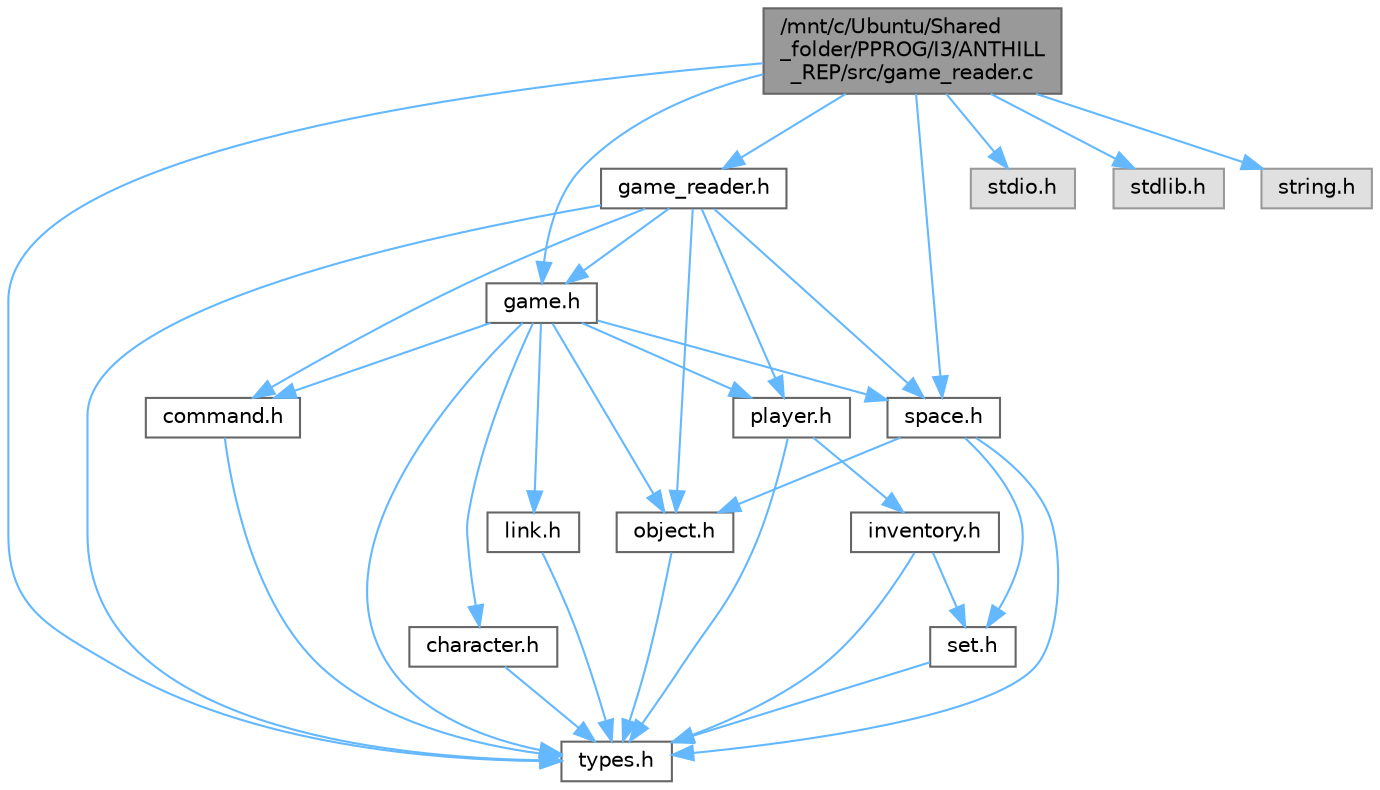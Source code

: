 digraph "/mnt/c/Ubuntu/Shared_folder/PPROG/I3/ANTHILL_REP/src/game_reader.c"
{
 // LATEX_PDF_SIZE
  bgcolor="transparent";
  edge [fontname=Helvetica,fontsize=10,labelfontname=Helvetica,labelfontsize=10];
  node [fontname=Helvetica,fontsize=10,shape=box,height=0.2,width=0.4];
  Node1 [id="Node000001",label="/mnt/c/Ubuntu/Shared\l_folder/PPROG/I3/ANTHILL\l_REP/src/game_reader.c",height=0.2,width=0.4,color="gray40", fillcolor="grey60", style="filled", fontcolor="black",tooltip=" "];
  Node1 -> Node2 [id="edge33_Node000001_Node000002",color="steelblue1",style="solid",tooltip=" "];
  Node2 [id="Node000002",label="game_reader.h",height=0.2,width=0.4,color="grey40", fillcolor="white", style="filled",URL="$game__reader_8h.html",tooltip="It implements the creation of the game with the data from a file."];
  Node2 -> Node3 [id="edge34_Node000002_Node000003",color="steelblue1",style="solid",tooltip=" "];
  Node3 [id="Node000003",label="command.h",height=0.2,width=0.4,color="grey40", fillcolor="white", style="filled",URL="$command_8h.html",tooltip="It defines the command interpreter interface."];
  Node3 -> Node4 [id="edge35_Node000003_Node000004",color="steelblue1",style="solid",tooltip=" "];
  Node4 [id="Node000004",label="types.h",height=0.2,width=0.4,color="grey40", fillcolor="white", style="filled",URL="$types_8h.html",tooltip="It defines common types for the whole project."];
  Node2 -> Node5 [id="edge36_Node000002_Node000005",color="steelblue1",style="solid",tooltip=" "];
  Node5 [id="Node000005",label="game.h",height=0.2,width=0.4,color="grey40", fillcolor="white", style="filled",URL="$game_8h.html",tooltip="It defines the game interface."];
  Node5 -> Node6 [id="edge37_Node000005_Node000006",color="steelblue1",style="solid",tooltip=" "];
  Node6 [id="Node000006",label="character.h",height=0.2,width=0.4,color="grey40", fillcolor="white", style="filled",URL="$character_8h.html",tooltip="It defines the character module interface."];
  Node6 -> Node4 [id="edge38_Node000006_Node000004",color="steelblue1",style="solid",tooltip=" "];
  Node5 -> Node3 [id="edge39_Node000005_Node000003",color="steelblue1",style="solid",tooltip=" "];
  Node5 -> Node7 [id="edge40_Node000005_Node000007",color="steelblue1",style="solid",tooltip=" "];
  Node7 [id="Node000007",label="link.h",height=0.2,width=0.4,color="grey40", fillcolor="white", style="filled",URL="$link_8h.html",tooltip="It defines the link interface."];
  Node7 -> Node4 [id="edge41_Node000007_Node000004",color="steelblue1",style="solid",tooltip=" "];
  Node5 -> Node8 [id="edge42_Node000005_Node000008",color="steelblue1",style="solid",tooltip=" "];
  Node8 [id="Node000008",label="object.h",height=0.2,width=0.4,color="grey40", fillcolor="white", style="filled",URL="$object_8h.html",tooltip="It defines the object module interface."];
  Node8 -> Node4 [id="edge43_Node000008_Node000004",color="steelblue1",style="solid",tooltip=" "];
  Node5 -> Node9 [id="edge44_Node000005_Node000009",color="steelblue1",style="solid",tooltip=" "];
  Node9 [id="Node000009",label="player.h",height=0.2,width=0.4,color="grey40", fillcolor="white", style="filled",URL="$player_8h.html",tooltip="It defines the player module interface."];
  Node9 -> Node10 [id="edge45_Node000009_Node000010",color="steelblue1",style="solid",tooltip=" "];
  Node10 [id="Node000010",label="inventory.h",height=0.2,width=0.4,color="grey40", fillcolor="white", style="filled",URL="$inventory_8h.html",tooltip=" "];
  Node10 -> Node11 [id="edge46_Node000010_Node000011",color="steelblue1",style="solid",tooltip=" "];
  Node11 [id="Node000011",label="set.h",height=0.2,width=0.4,color="grey40", fillcolor="white", style="filled",URL="$set_8h.html",tooltip="It defines the set module interface."];
  Node11 -> Node4 [id="edge47_Node000011_Node000004",color="steelblue1",style="solid",tooltip=" "];
  Node10 -> Node4 [id="edge48_Node000010_Node000004",color="steelblue1",style="solid",tooltip=" "];
  Node9 -> Node4 [id="edge49_Node000009_Node000004",color="steelblue1",style="solid",tooltip=" "];
  Node5 -> Node12 [id="edge50_Node000005_Node000012",color="steelblue1",style="solid",tooltip=" "];
  Node12 [id="Node000012",label="space.h",height=0.2,width=0.4,color="grey40", fillcolor="white", style="filled",URL="$space_8h.html",tooltip="It defines the space module interface."];
  Node12 -> Node8 [id="edge51_Node000012_Node000008",color="steelblue1",style="solid",tooltip=" "];
  Node12 -> Node11 [id="edge52_Node000012_Node000011",color="steelblue1",style="solid",tooltip=" "];
  Node12 -> Node4 [id="edge53_Node000012_Node000004",color="steelblue1",style="solid",tooltip=" "];
  Node5 -> Node4 [id="edge54_Node000005_Node000004",color="steelblue1",style="solid",tooltip=" "];
  Node2 -> Node8 [id="edge55_Node000002_Node000008",color="steelblue1",style="solid",tooltip=" "];
  Node2 -> Node9 [id="edge56_Node000002_Node000009",color="steelblue1",style="solid",tooltip=" "];
  Node2 -> Node12 [id="edge57_Node000002_Node000012",color="steelblue1",style="solid",tooltip=" "];
  Node2 -> Node4 [id="edge58_Node000002_Node000004",color="steelblue1",style="solid",tooltip=" "];
  Node1 -> Node13 [id="edge59_Node000001_Node000013",color="steelblue1",style="solid",tooltip=" "];
  Node13 [id="Node000013",label="stdio.h",height=0.2,width=0.4,color="grey60", fillcolor="#E0E0E0", style="filled",tooltip=" "];
  Node1 -> Node14 [id="edge60_Node000001_Node000014",color="steelblue1",style="solid",tooltip=" "];
  Node14 [id="Node000014",label="stdlib.h",height=0.2,width=0.4,color="grey60", fillcolor="#E0E0E0", style="filled",tooltip=" "];
  Node1 -> Node15 [id="edge61_Node000001_Node000015",color="steelblue1",style="solid",tooltip=" "];
  Node15 [id="Node000015",label="string.h",height=0.2,width=0.4,color="grey60", fillcolor="#E0E0E0", style="filled",tooltip=" "];
  Node1 -> Node5 [id="edge62_Node000001_Node000005",color="steelblue1",style="solid",tooltip=" "];
  Node1 -> Node12 [id="edge63_Node000001_Node000012",color="steelblue1",style="solid",tooltip=" "];
  Node1 -> Node4 [id="edge64_Node000001_Node000004",color="steelblue1",style="solid",tooltip=" "];
}
